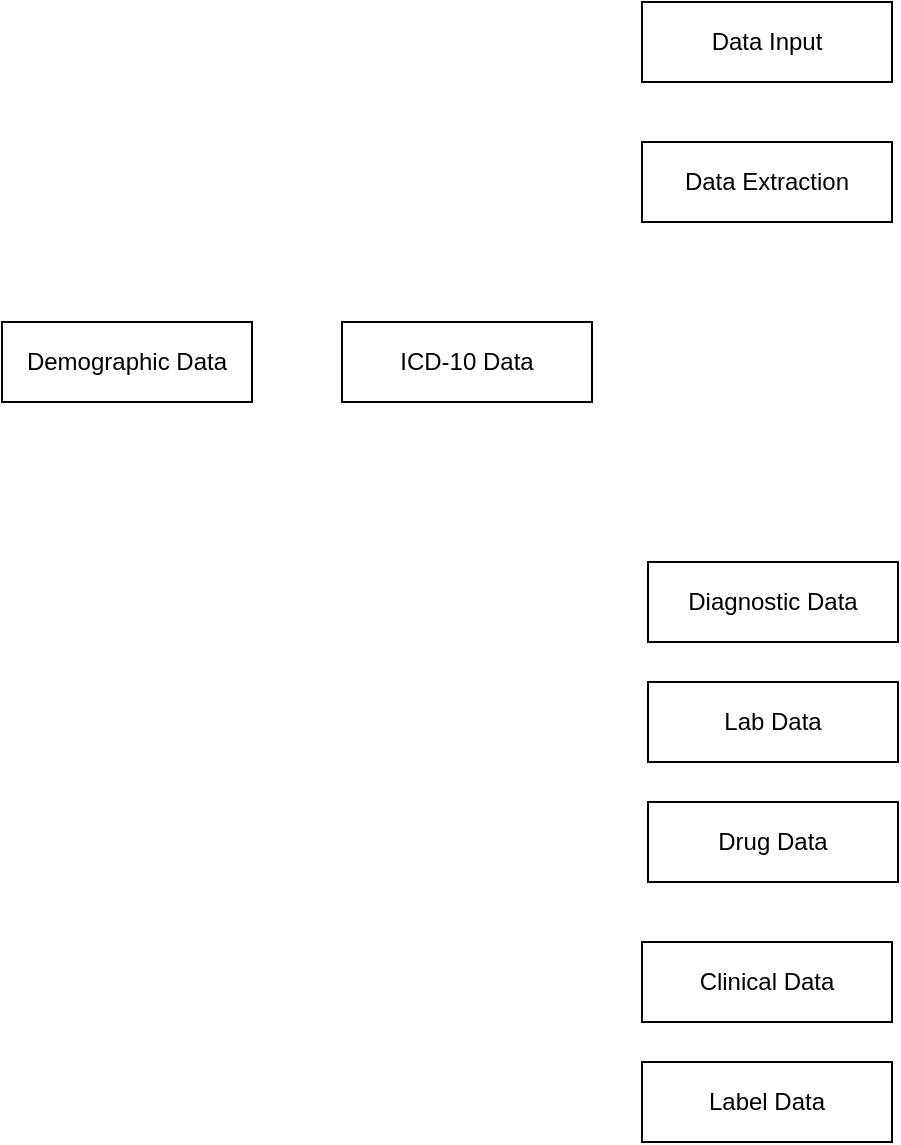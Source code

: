 <mxfile version="20.2.5" type="github">
  <diagram id="px661Hte9X-vnQ6gpHhr" name="Page-1">
    <mxGraphModel dx="776" dy="533" grid="1" gridSize="10" guides="1" tooltips="1" connect="1" arrows="1" fold="1" page="1" pageScale="1" pageWidth="850" pageHeight="1100" math="0" shadow="0">
      <root>
        <mxCell id="0" />
        <mxCell id="1" parent="0" />
        <mxCell id="mJ3kRQKfrzPpA-zjZ0TF-1" value="Data Input" style="rounded=0;whiteSpace=wrap;html=1;" parent="1" vertex="1">
          <mxGeometry x="360" y="80" width="125" height="40" as="geometry" />
        </mxCell>
        <mxCell id="mJ3kRQKfrzPpA-zjZ0TF-2" value="Data Extraction" style="rounded=0;whiteSpace=wrap;html=1;" parent="1" vertex="1">
          <mxGeometry x="360" y="150" width="125" height="40" as="geometry" />
        </mxCell>
        <mxCell id="mJ3kRQKfrzPpA-zjZ0TF-4" value="Demographic Data" style="rounded=0;whiteSpace=wrap;html=1;" parent="1" vertex="1">
          <mxGeometry x="40" y="240" width="125" height="40" as="geometry" />
        </mxCell>
        <mxCell id="mJ3kRQKfrzPpA-zjZ0TF-5" value="ICD-10 Data" style="rounded=0;whiteSpace=wrap;html=1;" parent="1" vertex="1">
          <mxGeometry x="210" y="240" width="125" height="40" as="geometry" />
        </mxCell>
        <mxCell id="mJ3kRQKfrzPpA-zjZ0TF-6" value="Diagnostic Data" style="rounded=0;whiteSpace=wrap;html=1;" parent="1" vertex="1">
          <mxGeometry x="363" y="360" width="125" height="40" as="geometry" />
        </mxCell>
        <mxCell id="mJ3kRQKfrzPpA-zjZ0TF-7" value="Lab Data" style="rounded=0;whiteSpace=wrap;html=1;" parent="1" vertex="1">
          <mxGeometry x="363" y="420" width="125" height="40" as="geometry" />
        </mxCell>
        <mxCell id="mJ3kRQKfrzPpA-zjZ0TF-8" value="Drug Data" style="rounded=0;whiteSpace=wrap;html=1;" parent="1" vertex="1">
          <mxGeometry x="363" y="480" width="125" height="40" as="geometry" />
        </mxCell>
        <mxCell id="mJ3kRQKfrzPpA-zjZ0TF-9" value="Clinical Data" style="rounded=0;whiteSpace=wrap;html=1;" parent="1" vertex="1">
          <mxGeometry x="360" y="550" width="125" height="40" as="geometry" />
        </mxCell>
        <mxCell id="mJ3kRQKfrzPpA-zjZ0TF-10" value="Label Data" style="rounded=0;whiteSpace=wrap;html=1;" parent="1" vertex="1">
          <mxGeometry x="360" y="610" width="125" height="40" as="geometry" />
        </mxCell>
      </root>
    </mxGraphModel>
  </diagram>
</mxfile>

